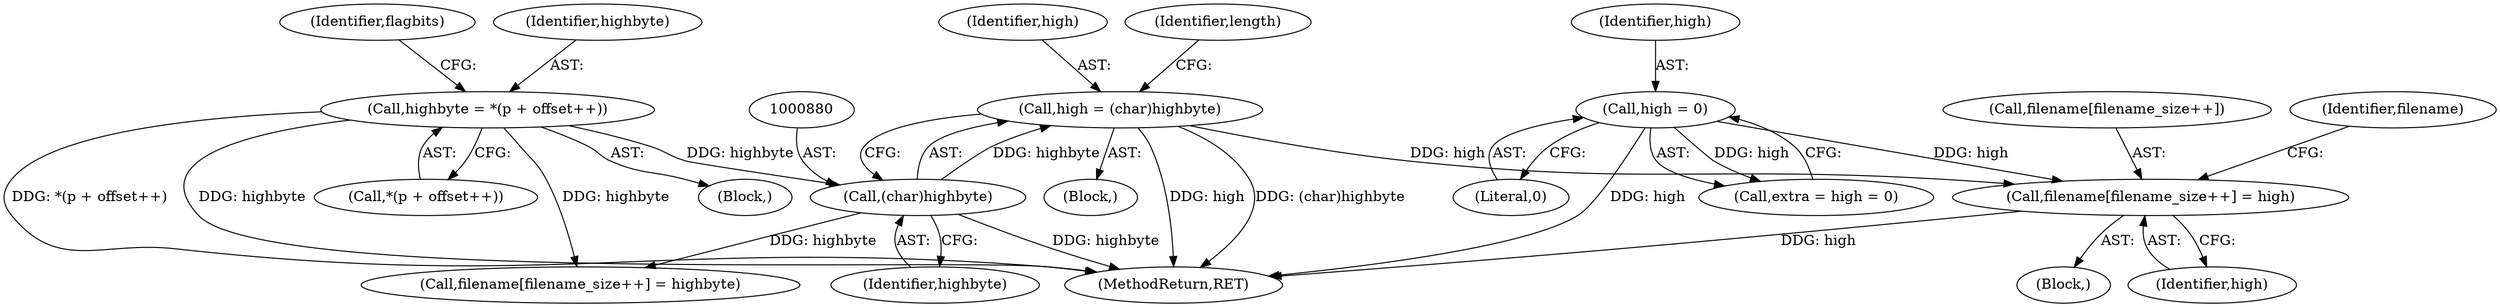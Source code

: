digraph "0_libarchive_bfcfe6f04ed20db2504db8a254d1f40a1d84eb28_0@array" {
"1000908" [label="(Call,filename[filename_size++] = high)"];
"1000877" [label="(Call,high = (char)highbyte)"];
"1000879" [label="(Call,(char)highbyte)"];
"1000746" [label="(Call,highbyte = *(p + offset++))"];
"1000885" [label="(Call,high = 0)"];
"1000909" [label="(Call,filename[filename_size++])"];
"1000908" [label="(Call,filename[filename_size++] = high)"];
"1000878" [label="(Identifier,high)"];
"1000869" [label="(Block,)"];
"1000877" [label="(Call,high = (char)highbyte)"];
"1001754" [label="(MethodReturn,RET)"];
"1000811" [label="(Call,filename[filename_size++] = highbyte)"];
"1000901" [label="(Block,)"];
"1000889" [label="(Identifier,length)"];
"1000746" [label="(Call,highbyte = *(p + offset++))"];
"1000881" [label="(Identifier,highbyte)"];
"1000721" [label="(Block,)"];
"1000886" [label="(Identifier,high)"];
"1000887" [label="(Literal,0)"];
"1000883" [label="(Call,extra = high = 0)"];
"1000879" [label="(Call,(char)highbyte)"];
"1000754" [label="(Identifier,flagbits)"];
"1000748" [label="(Call,*(p + offset++))"];
"1000885" [label="(Call,high = 0)"];
"1000916" [label="(Identifier,filename)"];
"1000913" [label="(Identifier,high)"];
"1000747" [label="(Identifier,highbyte)"];
"1000908" -> "1000901"  [label="AST: "];
"1000908" -> "1000913"  [label="CFG: "];
"1000909" -> "1000908"  [label="AST: "];
"1000913" -> "1000908"  [label="AST: "];
"1000916" -> "1000908"  [label="CFG: "];
"1000908" -> "1001754"  [label="DDG: high"];
"1000877" -> "1000908"  [label="DDG: high"];
"1000885" -> "1000908"  [label="DDG: high"];
"1000877" -> "1000869"  [label="AST: "];
"1000877" -> "1000879"  [label="CFG: "];
"1000878" -> "1000877"  [label="AST: "];
"1000879" -> "1000877"  [label="AST: "];
"1000889" -> "1000877"  [label="CFG: "];
"1000877" -> "1001754"  [label="DDG: high"];
"1000877" -> "1001754"  [label="DDG: (char)highbyte"];
"1000879" -> "1000877"  [label="DDG: highbyte"];
"1000879" -> "1000881"  [label="CFG: "];
"1000880" -> "1000879"  [label="AST: "];
"1000881" -> "1000879"  [label="AST: "];
"1000879" -> "1001754"  [label="DDG: highbyte"];
"1000879" -> "1000811"  [label="DDG: highbyte"];
"1000746" -> "1000879"  [label="DDG: highbyte"];
"1000746" -> "1000721"  [label="AST: "];
"1000746" -> "1000748"  [label="CFG: "];
"1000747" -> "1000746"  [label="AST: "];
"1000748" -> "1000746"  [label="AST: "];
"1000754" -> "1000746"  [label="CFG: "];
"1000746" -> "1001754"  [label="DDG: *(p + offset++)"];
"1000746" -> "1001754"  [label="DDG: highbyte"];
"1000746" -> "1000811"  [label="DDG: highbyte"];
"1000885" -> "1000883"  [label="AST: "];
"1000885" -> "1000887"  [label="CFG: "];
"1000886" -> "1000885"  [label="AST: "];
"1000887" -> "1000885"  [label="AST: "];
"1000883" -> "1000885"  [label="CFG: "];
"1000885" -> "1001754"  [label="DDG: high"];
"1000885" -> "1000883"  [label="DDG: high"];
}
